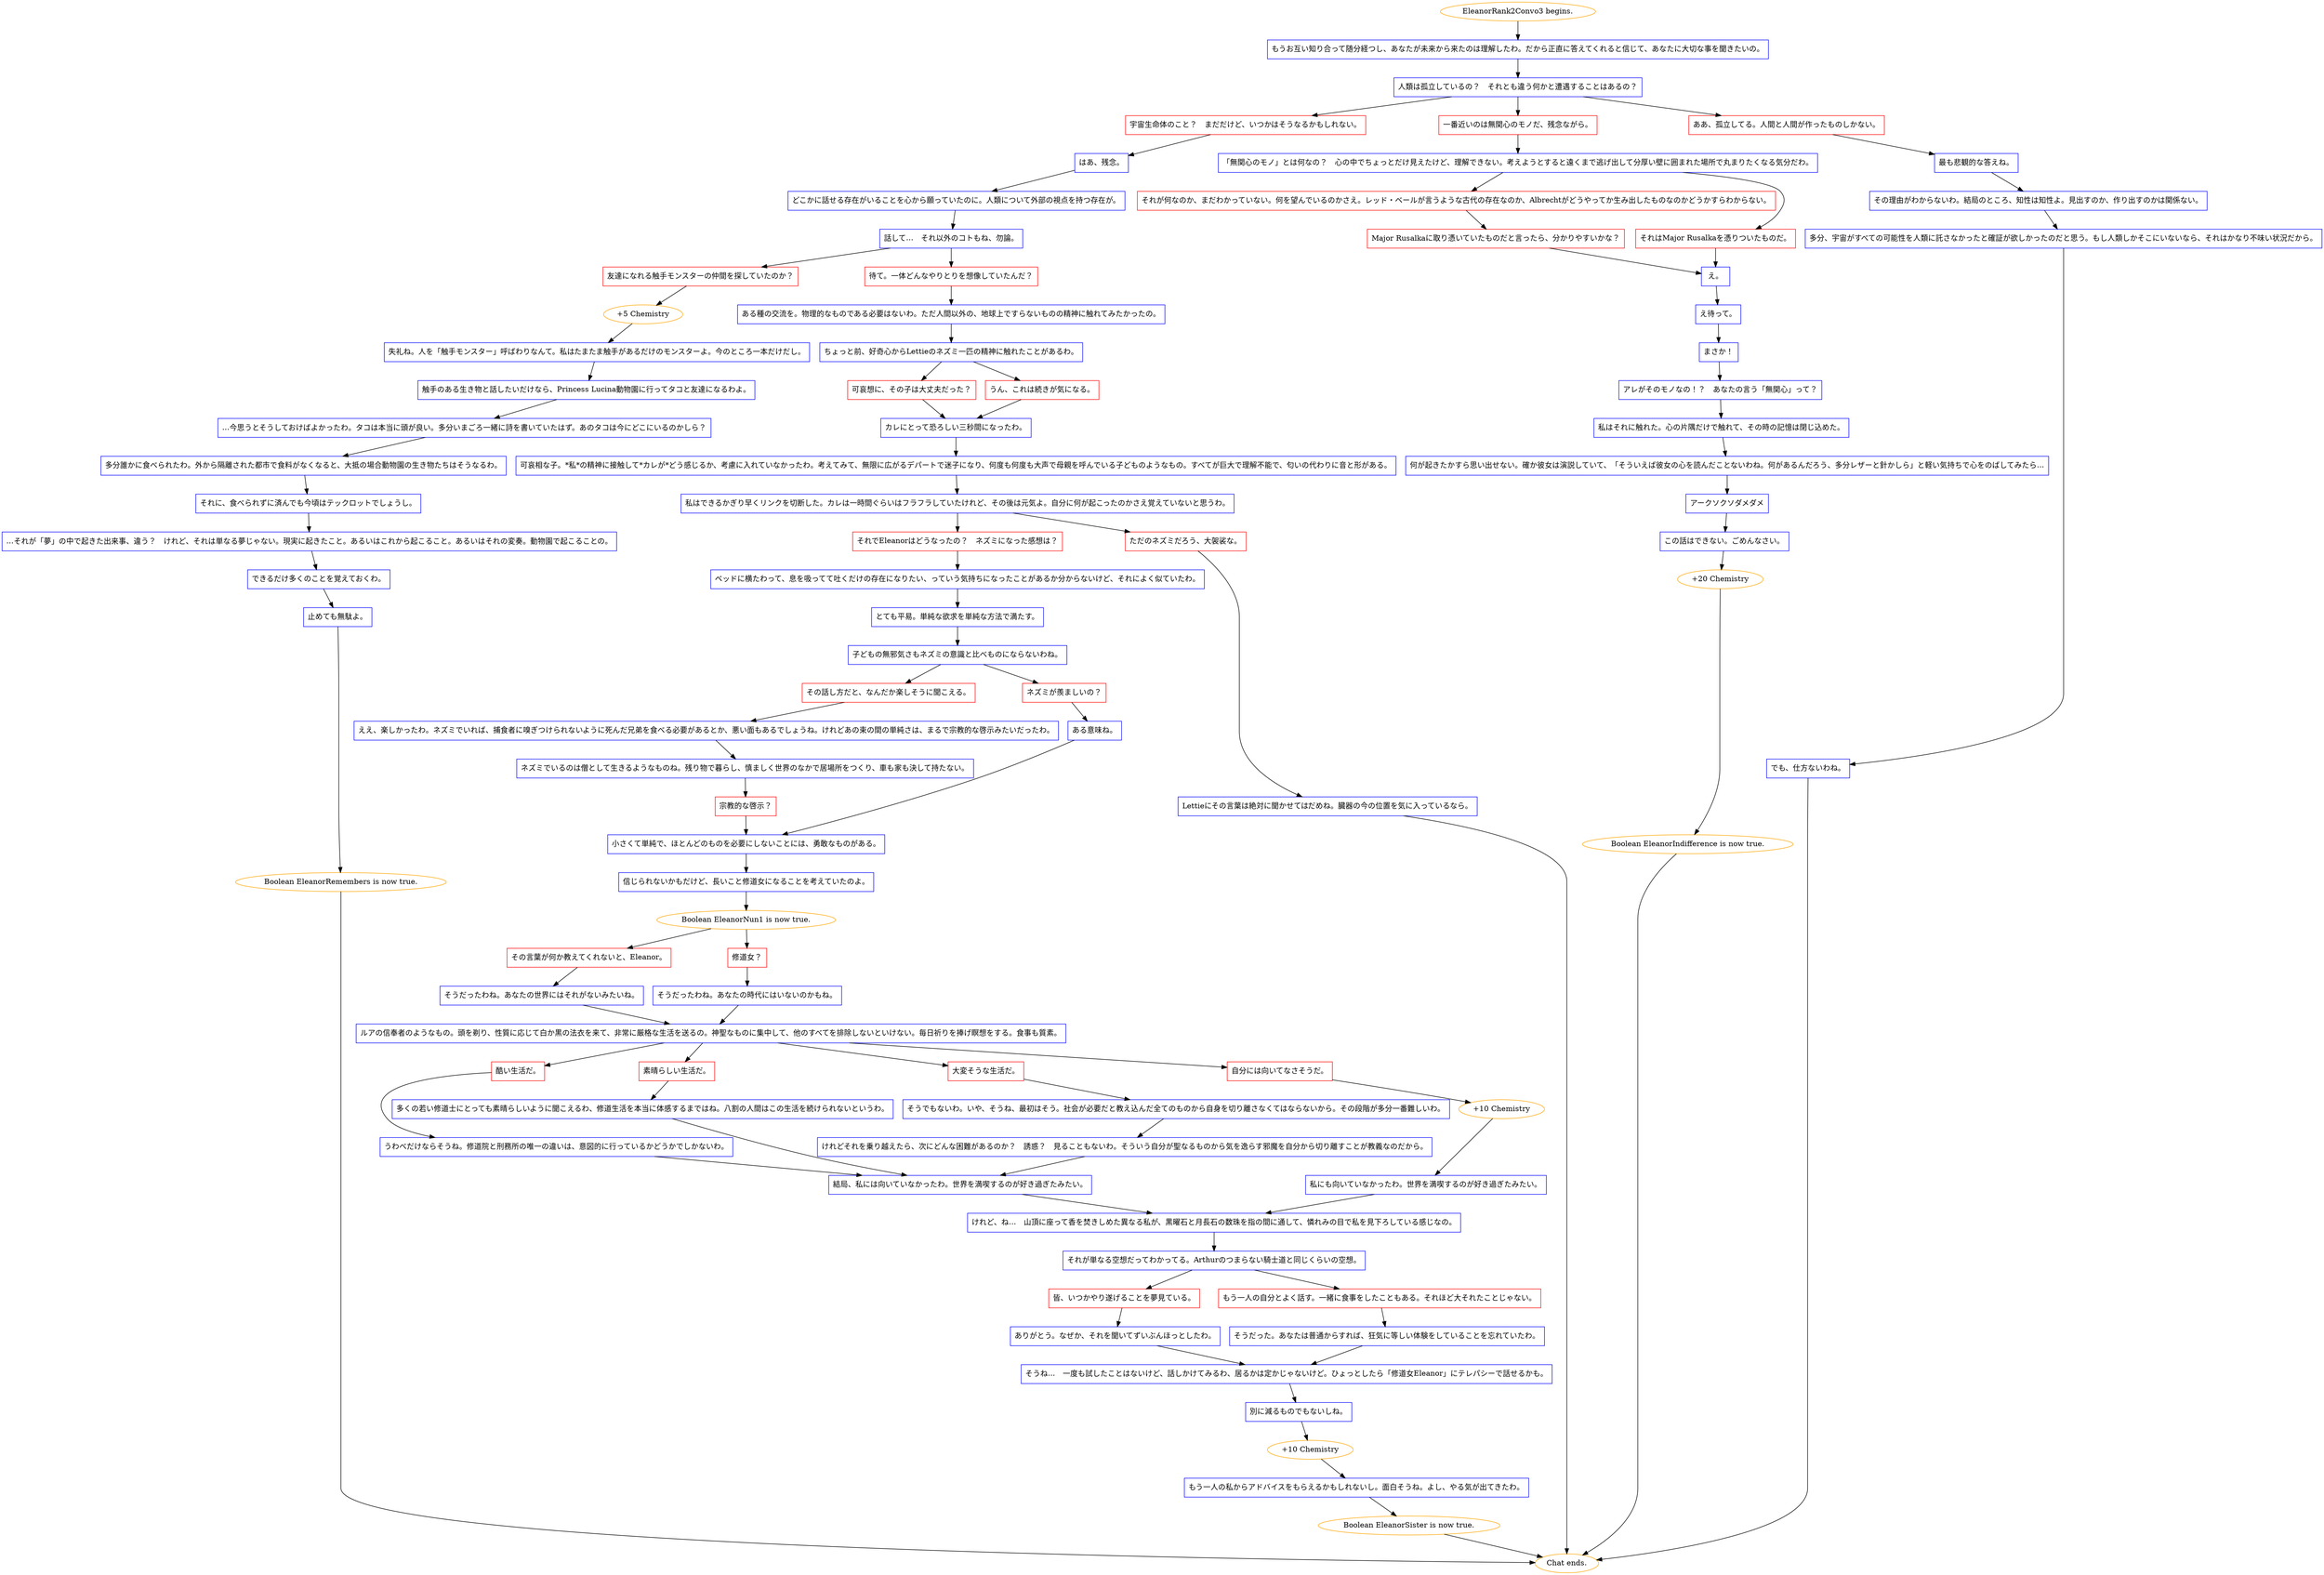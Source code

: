 digraph {
	"EleanorRank2Convo3 begins." [color=orange];
		"EleanorRank2Convo3 begins." -> j541898871;
	j541898871 [label="もうお互い知り合って随分経つし、あなたが未来から来たのは理解したわ。だから正直に答えてくれると信じて、あなたに大切な事を聞きたいの。",shape=box,color=blue];
		j541898871 -> j2047483233;
	j2047483233 [label="人類は孤立しているの？　それとも違う何かと遭遇することはあるの？",shape=box,color=blue];
		j2047483233 -> j1276169394;
		j2047483233 -> j2098609497;
		j2047483233 -> j1738240425;
	j1276169394 [label="宇宙生命体のこと？　まだだけど、いつかはそうなるかもしれない。",shape=box,color=red];
		j1276169394 -> j4110283764;
	j2098609497 [label="一番近いのは無関心のモノだ、残念ながら。",shape=box,color=red];
		j2098609497 -> j2370643597;
	j1738240425 [label="ああ、孤立してる。人間と人間が作ったものしかない。",shape=box,color=red];
		j1738240425 -> j1790186720;
	j4110283764 [label="はあ、残念。",shape=box,color=blue];
		j4110283764 -> j620664699;
	j2370643597 [label="「無関心のモノ」とは何なの？　心の中でちょっとだけ見えたけど、理解できない。考えようとすると遠くまで逃げ出して分厚い壁に囲まれた場所で丸まりたくなる気分だわ。",shape=box,color=blue];
		j2370643597 -> j586128596;
		j2370643597 -> j3036567874;
	j1790186720 [label="最も悲観的な答えね。",shape=box,color=blue];
		j1790186720 -> j3227823728;
	j620664699 [label="どこかに話せる存在がいることを心から願っていたのに。人類について外部の視点を持つ存在が。",shape=box,color=blue];
		j620664699 -> j1622879332;
	j586128596 [label="それが何なのか、まだわかっていない。何を望んでいるのかさえ。レッド・ベールが言うような古代の存在なのか、Albrechtがどうやってか生み出したものなのかどうかすらわからない。",shape=box,color=red];
		j586128596 -> j1823085620;
	j3036567874 [label="それはMajor Rusalkaを憑りついたものだ。",shape=box,color=red];
		j3036567874 -> j1958448474;
	j3227823728 [label="その理由がわからないわ。結局のところ、知性は知性よ。見出すのか、作り出すのかは関係ない。",shape=box,color=blue];
		j3227823728 -> j3378849068;
	j1622879332 [label="話して…　それ以外のコトもね、勿論。",shape=box,color=blue];
		j1622879332 -> j680329771;
		j1622879332 -> j2062658713;
	j1823085620 [label="Major Rusalkaに取り憑いていたものだと言ったら、分かりやすいかな？",shape=box,color=red];
		j1823085620 -> j1958448474;
	j1958448474 [label="え。",shape=box,color=blue];
		j1958448474 -> j1235020802;
	j3378849068 [label="多分、宇宙がすべての可能性を人類に託さなかったと確証が欲しかったのだと思う。もし人類しかそこにいないなら、それはかなり不味い状況だから。",shape=box,color=blue];
		j3378849068 -> j1670240610;
	j680329771 [label="友達になれる触手モンスターの仲間を探していたのか？",shape=box,color=red];
		j680329771 -> j1774002052;
	j2062658713 [label="待て。一体どんなやりとりを想像していたんだ？",shape=box,color=red];
		j2062658713 -> j1060495145;
	j1235020802 [label="え待って。",shape=box,color=blue];
		j1235020802 -> j3297019702;
	j1670240610 [label="でも、仕方ないわね。",shape=box,color=blue];
		j1670240610 -> "Chat ends.";
	j1774002052 [label="+5 Chemistry",color=orange];
		j1774002052 -> j1282788165;
	j1060495145 [label="ある種の交流を。物理的なものである必要はないわ。ただ人間以外の、地球上ですらないものの精神に触れてみたかったの。",shape=box,color=blue];
		j1060495145 -> j1702849009;
	j3297019702 [label="まさか！",shape=box,color=blue];
		j3297019702 -> j4066487549;
	"Chat ends." [color=orange];
	j1282788165 [label="失礼ね。人を「触手モンスター」呼ばわりなんて。私はたまたま触手があるだけのモンスターよ。今のところ一本だけだし。",shape=box,color=blue];
		j1282788165 -> j3424559580;
	j1702849009 [label="ちょっと前、好奇心からLettieのネズミ一匹の精神に触れたことがあるわ。",shape=box,color=blue];
		j1702849009 -> j3657021995;
		j1702849009 -> j1679001976;
	j4066487549 [label="アレがそのモノなの！？　あなたの言う「無関心」って？",shape=box,color=blue];
		j4066487549 -> j642756471;
	j3424559580 [label="触手のある生き物と話したいだけなら、Princess Lucina動物園に行ってタコと友達になるわよ。",shape=box,color=blue];
		j3424559580 -> j3957792590;
	j3657021995 [label="可哀想に、その子は大丈夫だった？",shape=box,color=red];
		j3657021995 -> j1266529835;
	j1679001976 [label="うん、これは続きが気になる。",shape=box,color=red];
		j1679001976 -> j1266529835;
	j642756471 [label="私はそれに触れた。心の片隅だけで触れて、その時の記憶は閉じ込めた。",shape=box,color=blue];
		j642756471 -> j560314339;
	j3957792590 [label="…今思うとそうしておけばよかったわ。タコは本当に頭が良い。多分いまごろ一緒に詩を書いていたはず。あのタコは今にどこにいるのかしら？",shape=box,color=blue];
		j3957792590 -> j1963137016;
	j1266529835 [label="カレにとって恐ろしい三秒間になったわ。",shape=box,color=blue];
		j1266529835 -> j3112592727;
	j560314339 [label="何が起きたかすら思い出せない。確か彼女は演説していて、「そういえば彼女の心を読んだことないわね。何があるんだろう、多分レザーと針かしら」と軽い気持ちで心をのばしてみたら…",shape=box,color=blue];
		j560314339 -> j779556735;
	j1963137016 [label="多分誰かに食べられたわ。外から隔離された都市で食料がなくなると、大抵の場合動物園の生き物たちはそうなるわ。",shape=box,color=blue];
		j1963137016 -> j2776080942;
	j3112592727 [label="可哀相な子。*私*の精神に接触して*カレが*どう感じるか、考慮に入れていなかったわ。考えてみて、無限に広がるデパートで迷子になり、何度も何度も大声で母親を呼んでいる子どものようなもの。すべてが巨大で理解不能で、匂いの代わりに音と形がある。",shape=box,color=blue];
		j3112592727 -> j3063550879;
	j779556735 [label="アークソクソダメダメ",shape=box,color=blue];
		j779556735 -> j319690725;
	j2776080942 [label="それに、食べられずに済んでも今頃はテックロットでしょうし。",shape=box,color=blue];
		j2776080942 -> j2180619585;
	j3063550879 [label="私はできるかぎり早くリンクを切断した。カレは一時間ぐらいはフラフラしていたけれど、その後は元気よ。自分に何が起こったのかさえ覚えていないと思うわ。",shape=box,color=blue];
		j3063550879 -> j4049642582;
		j3063550879 -> j2045121191;
	j319690725 [label="この話はできない。ごめんなさい。",shape=box,color=blue];
		j319690725 -> j4081317448;
	j2180619585 [label="…それが「夢」の中で起きた出来事、違う？　けれど、それは単なる夢じゃない。現実に起きたこと。あるいはこれから起こること。あるいはそれの変奏。動物園で起こることの。",shape=box,color=blue];
		j2180619585 -> j4021738582;
	j4049642582 [label="それでEleanorはどうなったの？　ネズミになった感想は？",shape=box,color=red];
		j4049642582 -> j207758688;
	j2045121191 [label="ただのネズミだろう、大袈裟な。",shape=box,color=red];
		j2045121191 -> j2526969554;
	j4081317448 [label="+20 Chemistry",color=orange];
		j4081317448 -> j265674410;
	j4021738582 [label="できるだけ多くのことを覚えておくわ。",shape=box,color=blue];
		j4021738582 -> j3536010701;
	j207758688 [label="ベッドに横たわって、息を吸ってて吐くだけの存在になりたい、っていう気持ちになったことがあるか分からないけど、それによく似ていたわ。",shape=box,color=blue];
		j207758688 -> j2083127923;
	j2526969554 [label="Lettieにその言葉は絶対に聞かせてはだめね。臓器の今の位置を気に入っているなら。",shape=box,color=blue];
		j2526969554 -> "Chat ends.";
	j265674410 [label="Boolean EleanorIndifference is now true.",color=orange];
		j265674410 -> "Chat ends.";
	j3536010701 [label="止めても無駄よ。",shape=box,color=blue];
		j3536010701 -> j2594043065;
	j2083127923 [label="とても平易。単純な欲求を単純な方法で満たす。",shape=box,color=blue];
		j2083127923 -> j1631338157;
	j2594043065 [label="Boolean EleanorRemembers is now true.",color=orange];
		j2594043065 -> "Chat ends.";
	j1631338157 [label="子どもの無邪気さもネズミの意識と比べものにならないわね。",shape=box,color=blue];
		j1631338157 -> j881817673;
		j1631338157 -> j2305065979;
	j881817673 [label="その話し方だと、なんだか楽しそうに聞こえる。",shape=box,color=red];
		j881817673 -> j3856980865;
	j2305065979 [label="ネズミが羨ましいの？",shape=box,color=red];
		j2305065979 -> j864511029;
	j3856980865 [label="ええ、楽しかったわ。ネズミでいれば、捕食者に嗅ぎつけられないように死んだ兄弟を食べる必要があるとか、悪い面もあるでしょうね。けれどあの束の間の単純さは、まるで宗教的な啓示みたいだったわ。",shape=box,color=blue];
		j3856980865 -> j2856817241;
	j864511029 [label="ある意味ね。",shape=box,color=blue];
		j864511029 -> j2439466003;
	j2856817241 [label="ネズミでいるのは僧として生きるようなものね。残り物で暮らし、慎ましく世界のなかで居場所をつくり、車も家も決して持たない。",shape=box,color=blue];
		j2856817241 -> j2517616937;
	j2439466003 [label="小さくて単純で、ほとんどのものを必要にしないことには、勇敢なものがある。",shape=box,color=blue];
		j2439466003 -> j3769674496;
	j2517616937 [label="宗教的な啓示？",shape=box,color=red];
		j2517616937 -> j2439466003;
	j3769674496 [label="信じられないかもだけど、長いこと修道女になることを考えていたのよ。",shape=box,color=blue];
		j3769674496 -> j3959670094;
	j3959670094 [label="Boolean EleanorNun1 is now true.",color=orange];
		j3959670094 -> j3909643196;
		j3959670094 -> j3095167764;
	j3909643196 [label="その言葉が何か教えてくれないと、Eleanor。",shape=box,color=red];
		j3909643196 -> j133953597;
	j3095167764 [label="修道女？",shape=box,color=red];
		j3095167764 -> j799830540;
	j133953597 [label="そうだったわね。あなたの世界にはそれがないみたいね。",shape=box,color=blue];
		j133953597 -> j2660815543;
	j799830540 [label="そうだったわね。あなたの時代にはいないのかもね。",shape=box,color=blue];
		j799830540 -> j2660815543;
	j2660815543 [label="ルアの信奉者のようなもの。頭を剃り、性質に応じて白か黒の法衣を来て、非常に厳格な生活を送るの。神聖なものに集中して、他のすべてを排除しないといけない。毎日祈りを捧げ瞑想をする。食事も質素。",shape=box,color=blue];
		j2660815543 -> j853119084;
		j2660815543 -> j2391951518;
		j2660815543 -> j2304382909;
		j2660815543 -> j2465105635;
	j853119084 [label="酷い生活だ。",shape=box,color=red];
		j853119084 -> j4011317337;
	j2391951518 [label="素晴らしい生活だ。",shape=box,color=red];
		j2391951518 -> j3381165658;
	j2304382909 [label="大変そうな生活だ。",shape=box,color=red];
		j2304382909 -> j2529913461;
	j2465105635 [label="自分には向いてなさそうだ。",shape=box,color=red];
		j2465105635 -> j1987408361;
	j4011317337 [label="うわべだけならそうね。修道院と刑務所の唯一の違いは、意図的に行っているかどうかでしかないわ。",shape=box,color=blue];
		j4011317337 -> j3197988147;
	j3381165658 [label="多くの若い修道士にとっても素晴らしいように聞こえるわ、修道生活を本当に体感するまではね。八割の人間はこの生活を続けられないというわ。",shape=box,color=blue];
		j3381165658 -> j3197988147;
	j2529913461 [label="そうでもないわ。いや、そうね、最初はそう。社会が必要だと教え込んだ全てのものから自身を切り離さなくてはならないから。その段階が多分一番難しいわ。",shape=box,color=blue];
		j2529913461 -> j3605430075;
	j1987408361 [label="+10 Chemistry",color=orange];
		j1987408361 -> j807934665;
	j3197988147 [label="結局、私には向いていなかったわ。世界を満喫するのが好き過ぎたみたい。",shape=box,color=blue];
		j3197988147 -> j1199498944;
	j3605430075 [label="けれどそれを乗り越えたら、次にどんな困難があるのか？　誘惑？　見ることもないわ。そういう自分が聖なるものから気を逸らす邪魔を自分から切り離すことが教義なのだから。",shape=box,color=blue];
		j3605430075 -> j3197988147;
	j807934665 [label="私にも向いていなかったわ。世界を満喫するのが好き過ぎたみたい。",shape=box,color=blue];
		j807934665 -> j1199498944;
	j1199498944 [label="けれど、ね…　山頂に座って香を焚きしめた異なる私が、黒曜石と月長石の数珠を指の間に通して、憐れみの目で私を見下ろしている感じなの。",shape=box,color=blue];
		j1199498944 -> j1658269977;
	j1658269977 [label="それが単なる空想だってわかってる。Arthurのつまらない騎士道と同じくらいの空想。",shape=box,color=blue];
		j1658269977 -> j142480499;
		j1658269977 -> j2360500308;
	j142480499 [label="皆、いつかやり遂げることを夢見ている。",shape=box,color=red];
		j142480499 -> j2401105674;
	j2360500308 [label="もう一人の自分とよく話す。一緒に食事をしたこともある。それほど大それたことじゃない。",shape=box,color=red];
		j2360500308 -> j2558696976;
	j2401105674 [label="ありがとう。なぜか、それを聞いてずいぶんほっとしたわ。",shape=box,color=blue];
		j2401105674 -> j1560134341;
	j2558696976 [label="そうだった。あなたは普通からすれば、狂気に等しい体験をしていることを忘れていたわ。",shape=box,color=blue];
		j2558696976 -> j1560134341;
	j1560134341 [label="そうね…　一度も試したことはないけど、話しかけてみるわ、居るかは定かじゃないけど。ひょっとしたら「修道女Eleanor」にテレパシーで話せるかも。",shape=box,color=blue];
		j1560134341 -> j988259154;
	j988259154 [label="別に減るものでもないしね。",shape=box,color=blue];
		j988259154 -> j3823477458;
	j3823477458 [label="+10 Chemistry",color=orange];
		j3823477458 -> j2316572746;
	j2316572746 [label="もう一人の私からアドバイスをもらえるかもしれないし。面白そうね。よし、やる気が出てきたわ。",shape=box,color=blue];
		j2316572746 -> j3982627706;
	j3982627706 [label="Boolean EleanorSister is now true.",color=orange];
		j3982627706 -> "Chat ends.";
}